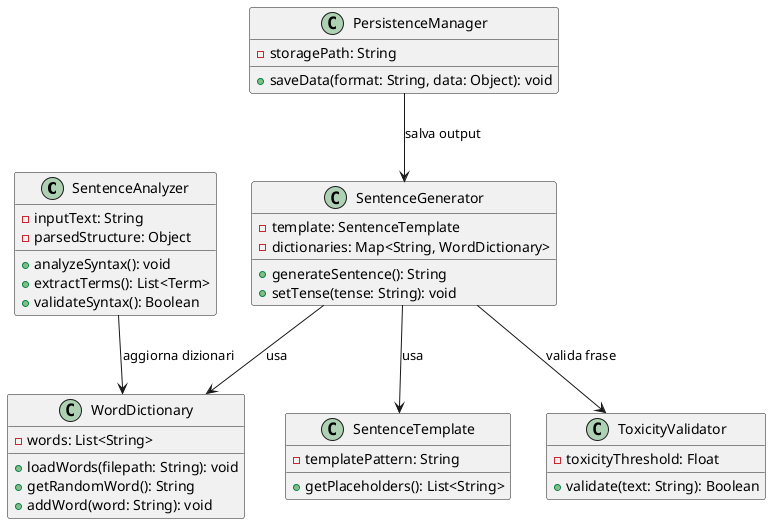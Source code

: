 @startuml

class SentenceAnalyzer {
    - inputText: String
    - parsedStructure: Object
    + analyzeSyntax(): void
    + extractTerms(): List<Term>
    + validateSyntax(): Boolean
}

class WordDictionary {
    - words: List<String>
    + loadWords(filepath: String): void
    + getRandomWord(): String
    + addWord(word: String): void
}

class SentenceTemplate {
    - templatePattern: String
    + getPlaceholders(): List<String>
}

class SentenceGenerator {
    - template: SentenceTemplate
    - dictionaries: Map<String, WordDictionary>
    + generateSentence(): String
    + setTense(tense: String): void
}

class ToxicityValidator {
    - toxicityThreshold: Float
    + validate(text: String): Boolean
}

class PersistenceManager {
    - storagePath: String
    + saveData(format: String, data: Object): void
}

SentenceGenerator --> WordDictionary : usa
SentenceGenerator --> SentenceTemplate : usa
SentenceGenerator --> ToxicityValidator : valida frase
PersistenceManager --> SentenceGenerator : salva output
SentenceAnalyzer --> WordDictionary : aggiorna dizionari

@enduml
